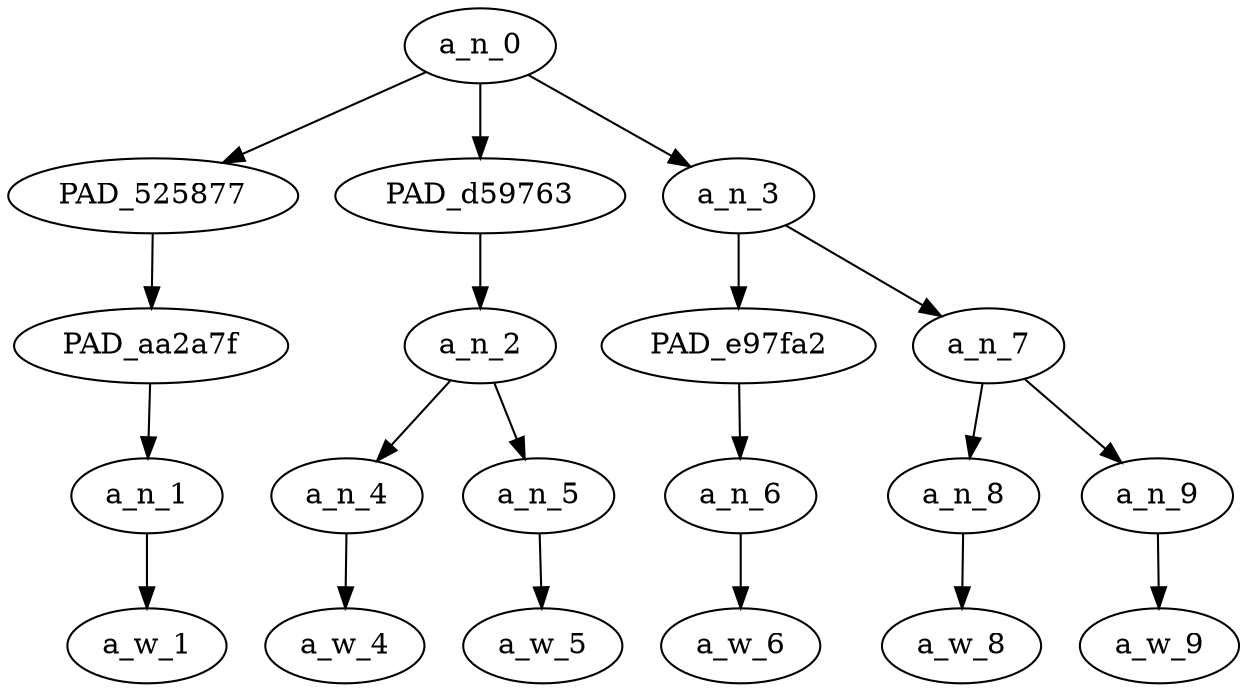 strict digraph "" {
	a_n_0	[div_dir=1,
		index=0,
		level=4,
		pos="1.75,4!",
		text_span="[0, 1, 2, 3, 4, 5]",
		value=0.99999998];
	PAD_525877	[div_dir=1,
		index=0,
		level=3,
		pos="0.0,3!",
		text_span="[0]",
		value=0.17347281];
	a_n_0 -> PAD_525877;
	PAD_d59763	[div_dir=1,
		index=1,
		level=3,
		pos="1.5,3!",
		text_span="[1, 2]",
		value=0.31371102];
	a_n_0 -> PAD_d59763;
	a_n_3	[div_dir=1,
		index=2,
		level=3,
		pos="3.75,3!",
		text_span="[3, 4, 5]",
		value=0.51164816];
	a_n_0 -> a_n_3;
	PAD_aa2a7f	[div_dir=1,
		index=0,
		level=2,
		pos="0.0,2!",
		text_span="[0]",
		value=0.17347281];
	PAD_525877 -> PAD_aa2a7f;
	a_n_1	[div_dir=1,
		index=0,
		level=1,
		pos="0.0,1!",
		text_span="[0]",
		value=0.17347281];
	PAD_aa2a7f -> a_n_1;
	a_w_1	[div_dir=0,
		index=0,
		level=0,
		pos="0,0!",
		text_span="[0]",
		value="<user>"];
	a_n_1 -> a_w_1;
	a_n_2	[div_dir=1,
		index=1,
		level=2,
		pos="1.5,2!",
		text_span="[1, 2]",
		value=0.31371102];
	PAD_d59763 -> a_n_2;
	a_n_4	[div_dir=1,
		index=1,
		level=1,
		pos="1.0,1!",
		text_span="[1]",
		value=0.15150119];
	a_n_2 -> a_n_4;
	a_n_5	[div_dir=1,
		index=2,
		level=1,
		pos="2.0,1!",
		text_span="[2]",
		value=0.16142575];
	a_n_2 -> a_n_5;
	a_w_4	[div_dir=0,
		index=1,
		level=0,
		pos="1,0!",
		text_span="[1]",
		value=they];
	a_n_4 -> a_w_4;
	a_w_5	[div_dir=0,
		index=2,
		level=0,
		pos="2,0!",
		text_span="[2]",
		value=all];
	a_n_5 -> a_w_5;
	PAD_e97fa2	[div_dir=1,
		index=2,
		level=2,
		pos="3.0,2!",
		text_span="[3]",
		value=0.17268210];
	a_n_3 -> PAD_e97fa2;
	a_n_7	[div_dir=1,
		index=3,
		level=2,
		pos="4.5,2!",
		text_span="[4, 5]",
		value=0.33810259];
	a_n_3 -> a_n_7;
	a_n_6	[div_dir=1,
		index=3,
		level=1,
		pos="3.0,1!",
		text_span="[3]",
		value=0.17268210];
	PAD_e97fa2 -> a_n_6;
	a_w_6	[div_dir=0,
		index=3,
		level=0,
		pos="3,0!",
		text_span="[3]",
		value=look];
	a_n_6 -> a_w_6;
	a_n_8	[div_dir=1,
		index=4,
		level=1,
		pos="4.0,1!",
		text_span="[4]",
		value=0.16573981];
	a_n_7 -> a_n_8;
	a_n_9	[div_dir=1,
		index=5,
		level=1,
		pos="5.0,1!",
		text_span="[5]",
		value=0.17150203];
	a_n_7 -> a_n_9;
	a_w_8	[div_dir=0,
		index=4,
		level=0,
		pos="4,0!",
		text_span="[4]",
		value=like];
	a_n_8 -> a_w_8;
	a_w_9	[div_dir=0,
		index=5,
		level=0,
		pos="5,0!",
		text_span="[5]",
		value=me];
	a_n_9 -> a_w_9;
}
